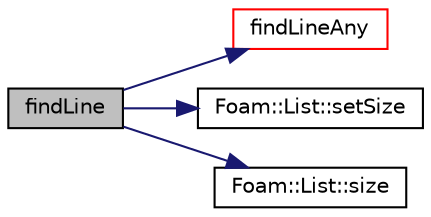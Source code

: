 digraph "findLine"
{
  bgcolor="transparent";
  edge [fontname="Helvetica",fontsize="10",labelfontname="Helvetica",labelfontsize="10"];
  node [fontname="Helvetica",fontsize="10",shape=record];
  rankdir="LR";
  Node120 [label="findLine",height=0.2,width=0.4,color="black", fillcolor="grey75", style="filled", fontcolor="black"];
  Node120 -> Node121 [color="midnightblue",fontsize="10",style="solid",fontname="Helvetica"];
  Node121 [label="findLineAny",height=0.2,width=0.4,color="red",URL="$a26353.html#a3cb961eda9c4705631ac1b5b1ca29b97",tooltip="Return any intersection on segment from start to end. "];
  Node120 -> Node123 [color="midnightblue",fontsize="10",style="solid",fontname="Helvetica"];
  Node123 [label="Foam::List::setSize",height=0.2,width=0.4,color="black",URL="$a26833.html#aedb985ffeaf1bdbfeccc2a8730405703",tooltip="Reset size of List. "];
  Node120 -> Node124 [color="midnightblue",fontsize="10",style="solid",fontname="Helvetica"];
  Node124 [label="Foam::List::size",height=0.2,width=0.4,color="black",URL="$a26833.html#a8a5f6fa29bd4b500caf186f60245b384",tooltip="Override size to be inconsistent with allocated storage. "];
}
